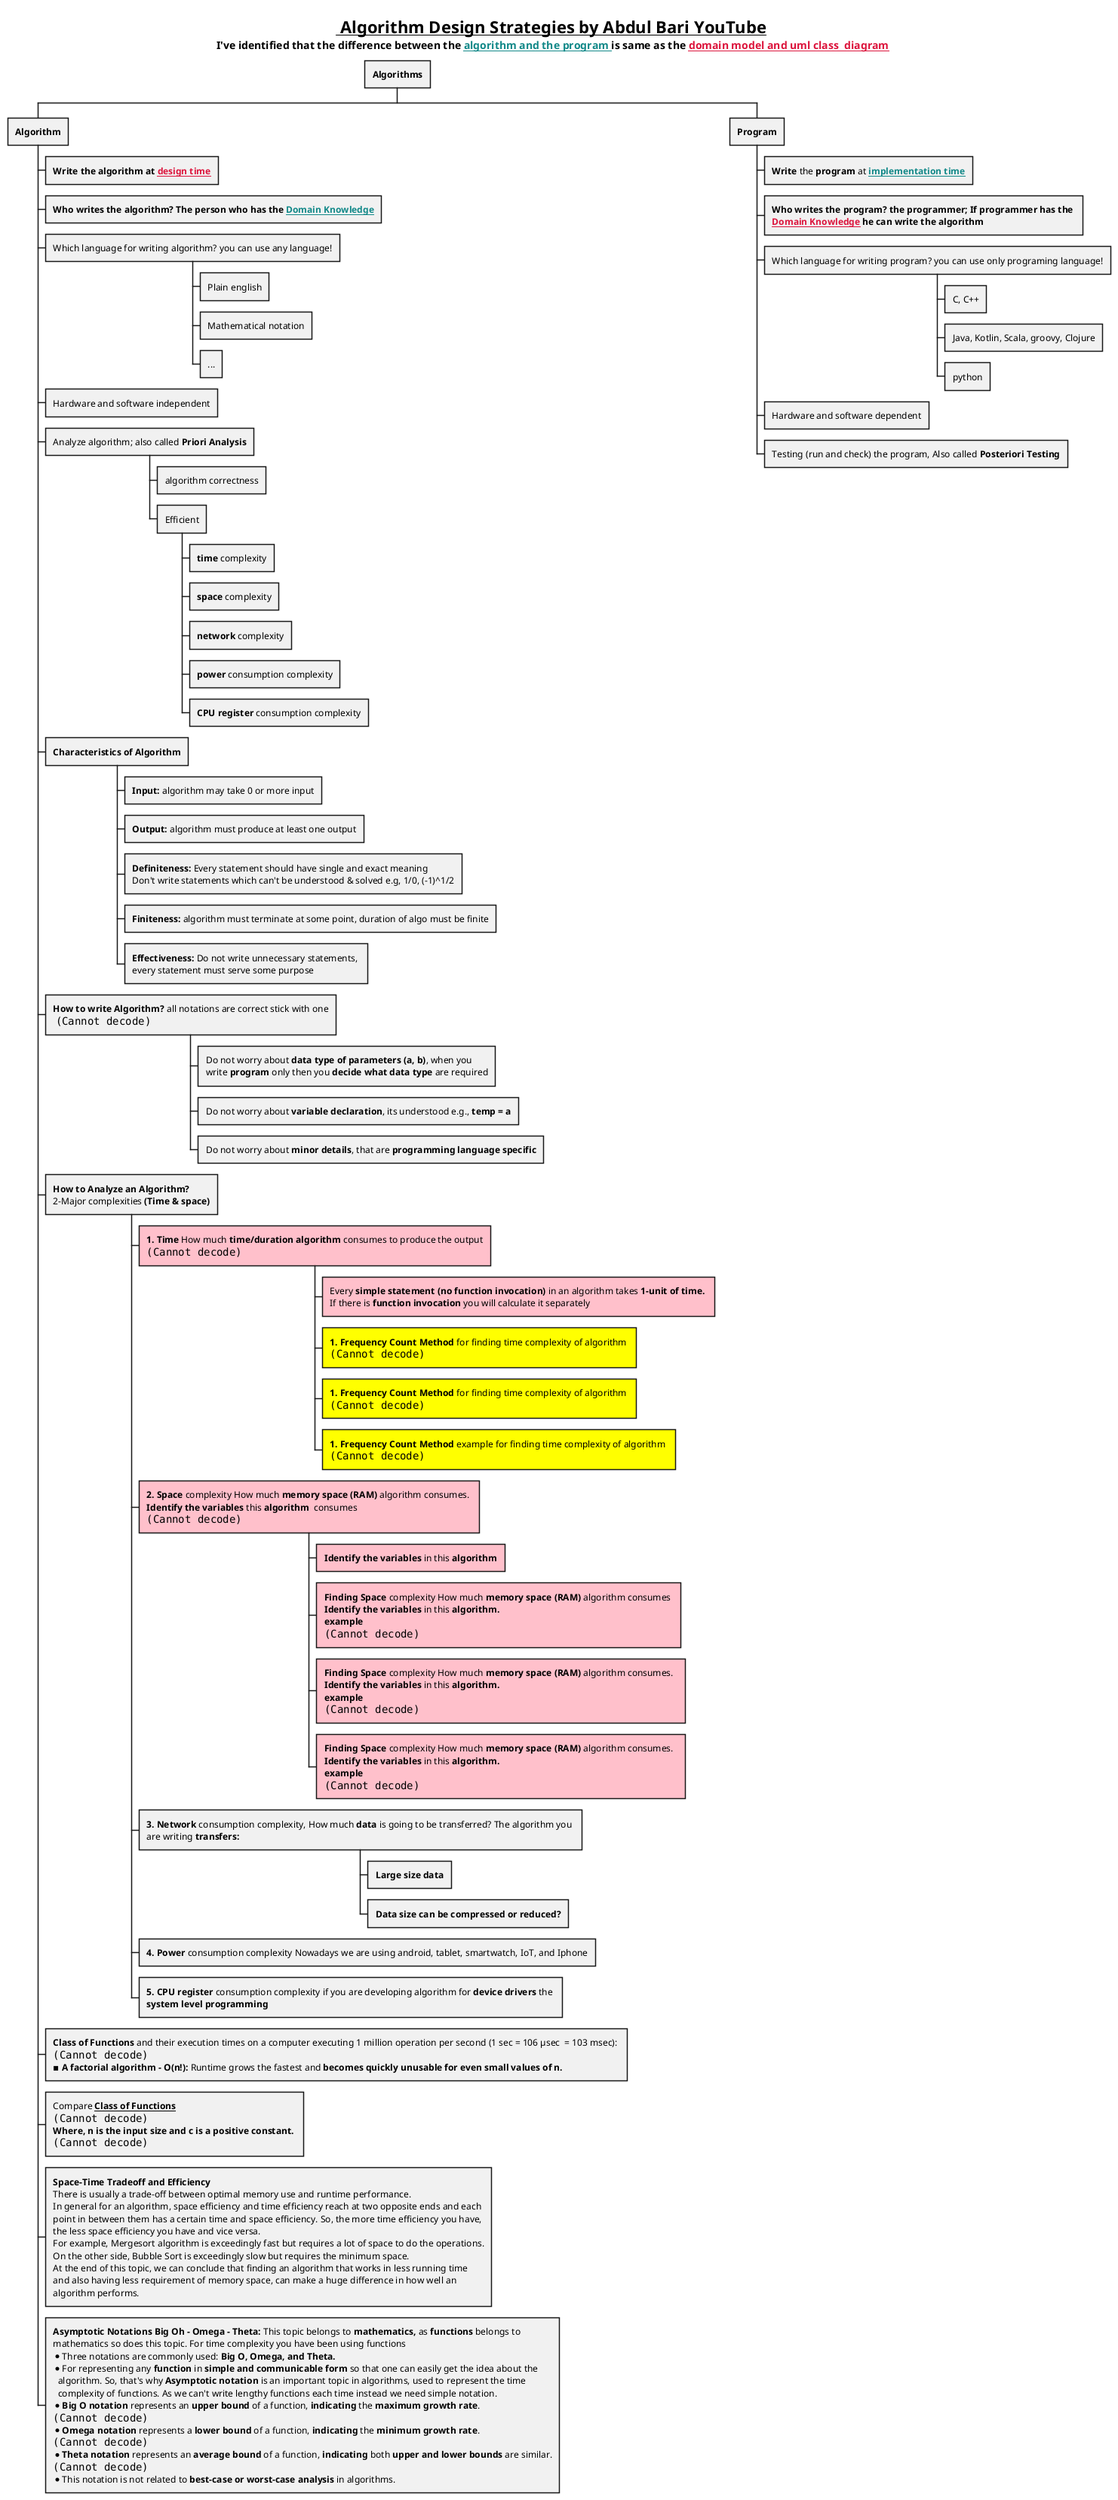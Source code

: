 @startwbs
title =__ Algorithm Design Strategies by Abdul Bari YouTube__\n I've identified that the difference between the <color #118888>__**algorithm and the program **__</color>is same as the <color #crimson>__**domain model and uml class  diagram**__</color>


* **Algorithms**
** **Algorithm**
*** **Write the algorithm at** <color #crimson>__**design time**__</color>
*** **Who writes the algorithm? The person who has the** <color #118888>__**Domain Knowledge**__</color>
*** Which language for writing algorithm? you can use any language!
**** Plain english
**** Mathematical notation
**** ...
*** Hardware and software independent
*** Analyze algorithm; also called **Priori Analysis**
**** algorithm correctness
**** Efficient
***** **time** complexity
***** **space** complexity
***** **network** complexity
***** **power** consumption complexity
***** **CPU register** consumption complexity
*** **Characteristics of Algorithm**
**** **Input:** algorithm may take 0 or more input
**** **Output:** algorithm must produce at least one output
****:**Definiteness:** Every statement should have single and exact meaning
Don't write statements which can't be understood & solved e.g, 1/0, (-1)^1/2;
**** **Finiteness:** algorithm must terminate at some point, duration of algo must be finite
**** **Effectiveness:** Do not write unnecessary statements, \nevery statement must serve some purpose
*** **How to write Algorithm?** all notations are correct stick with one\n <img:images/img_1.png>
**** Do not worry about **data type of parameters (a, b)**, when you \nwrite **program** only then you **decide what data type** are required
**** Do not worry about **variable declaration**, its understood e.g., **temp = a**
**** Do not worry about **minor details**, that are **programming language specific**
*** **How to Analyze an Algorithm?** \n2-Major complexities **(Time & space)**
****[#pink] **1. Time** How much **time/duration algorithm** consumes to produce the output\n<img:images/img_2.png>
*****[#pink] Every **simple statement (no function invocation)** in an algorithm takes **1-unit of time.** \nIf there is **function invocation** you will calculate it separately
*****[#yellow] **1. Frequency Count Method** for finding time complexity of algorithm \n<img:images/img_4.png>
*****[#yellow] **1. Frequency Count Method** for finding time complexity of algorithm \n<img:images/img_4.png>
*****[#yellow] **1. Frequency Count Method** example for finding time complexity of algorithm \n<img:images/img_8.png>
****[#pink] **2. Space** complexity How much **memory space (RAM)** algorithm consumes. \n**Identify the variables** this **algorithm**  consumes\n<img:images/img_3.png>
*****[#pink] **Identify the variables** in this **algorithm**
*****[#pink] **Finding Space** complexity How much **memory space (RAM)** algorithm consumes \n**Identify the variables** in this **algorithm.** \n**example**\n<img:images/img_5.png>
*****[#pink] **Finding Space** complexity How much **memory space (RAM)** algorithm consumes.  \n**Identify the variables** in this **algorithm.** \n**example**\n<img:images/img_7.png>
*****[#pink] **Finding Space** complexity How much **memory space (RAM)** algorithm consumes.  \n**Identify the variables** in this **algorithm.** \n**example**\n<img:images/img_9.png>
**** **3. Network** consumption complexity, How much **data** is going to be transferred? The algorithm you \nare writing **transfers:**
***** **Large size data**
***** **Data size can be compressed or reduced?**
**** **4. Power** consumption complexity Nowadays we are using android, tablet, smartwatch, IoT, and Iphone
**** **5. CPU register** consumption complexity if you are developing algorithm for **device drivers** the \n**system level programming**
***  **Class of Functions** and their execution times on a computer executing 1 million operation per second (1 sec = 106 μsec  = 103 msec): \n<img:images/img_11.png> \n**▪ A factorial algorithm – O(n!):** Runtime grows the fastest and **becomes quickly unusable for even small values of n.**

***  Compare __**Class of Functions**__ \n<img:images/img_10.png> \n**Where, n is the input size and c is a positive constant.** \n<img:images/img_12.png>
***:**Space-Time Tradeoff and Efficiency**
There is usually a trade-off between optimal memory use and runtime performance.
In general for an algorithm, space efficiency and time efficiency reach at two opposite ends and each
point in between them has a certain time and space efficiency. So, the more time efficiency you have,
the less space efficiency you have and vice versa.
For example, Mergesort algorithm is exceedingly fast but requires a lot of space to do the operations.
On the other side, Bubble Sort is exceedingly slow but requires the minimum space.
At the end of this topic, we can conclude that finding an algorithm that works in less running time
and also having less requirement of memory space, can make a huge difference in how well an
algorithm performs.;

***:**Asymptotic Notations Big Oh - Omega - Theta:** This topic belongs to **mathematics,** as **functions** belongs to
mathematics so does this topic. For time complexity you have been using functions
* Three notations are commonly used: **Big O, Omega, and Theta.**
* For representing any **function** in **simple and communicable form** so that one can easily get the idea about the
  algorithm. So, that's why **Asymptotic notation** is an important topic in algorithms, used to represent the time
  complexity of functions. As we can't write lengthy functions each time instead we need simple notation.
* **Big O notation** represents an** upper bound** of a function, **indicating** the **maximum growth rate**.
<img:images/img_14.png>
* **Omega notation** represents a **lower bound** of a function, **indicating** the **minimum growth rate**.
<img:images/img_13.png>
* **Theta notation** represents an** average bound** of a function, **indicating** both **upper and lower bounds** are similar.
<img:images/img_15.png>
* This notation is not related to **best-case or worst-case analysis** in algorithms.;

** **Program**
*** **Write** the **program** at <color #118888>__**implementation time**__</color>
*** **Who writes the program? the programmer; If programmer has the** \n<color #crimson>__**Domain Knowledge**__</color> **he can write the algorithm**
*** Which language for writing program? you can use only programing language!
****  C, C++
****  Java, Kotlin, Scala, groovy, Clojure
****  python
*** Hardware and software dependent
*** Testing (run and check) the program, Also called **Posteriori Testing**
 @endwbs
